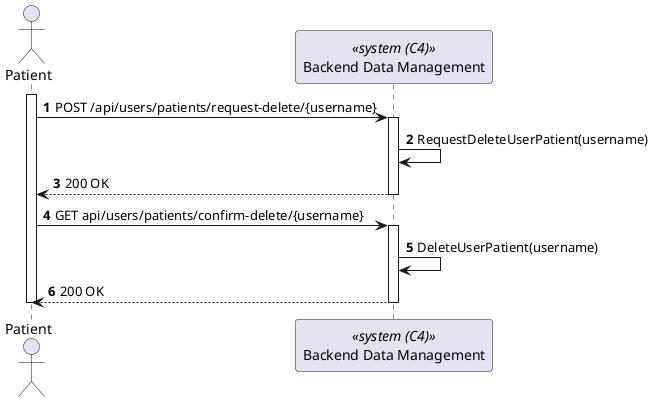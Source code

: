 @startuml process-view
autonumber

actor "Patient" as Patient
participant BackendDataManagement as "Backend Data Management" <<system (C4)>>

activate Patient

    Patient -> BackendDataManagement : POST /api/users/patients/request-delete/{username}
    
    activate BackendDataManagement

        BackendDataManagement -> BackendDataManagement : RequestDeleteUserPatient(username)

        Patient <-- BackendDataManagement : 200 OK
    deactivate BackendDataManagement

    Patient -> BackendDataManagement : GET api/users/patients/confirm-delete/{username}
    activate BackendDataManagement

        BackendDataManagement -> BackendDataManagement : DeleteUserPatient(username)

        Patient <-- BackendDataManagement : 200 OK
    deactivate BackendDataManagement

deactivate Patient

@enduml